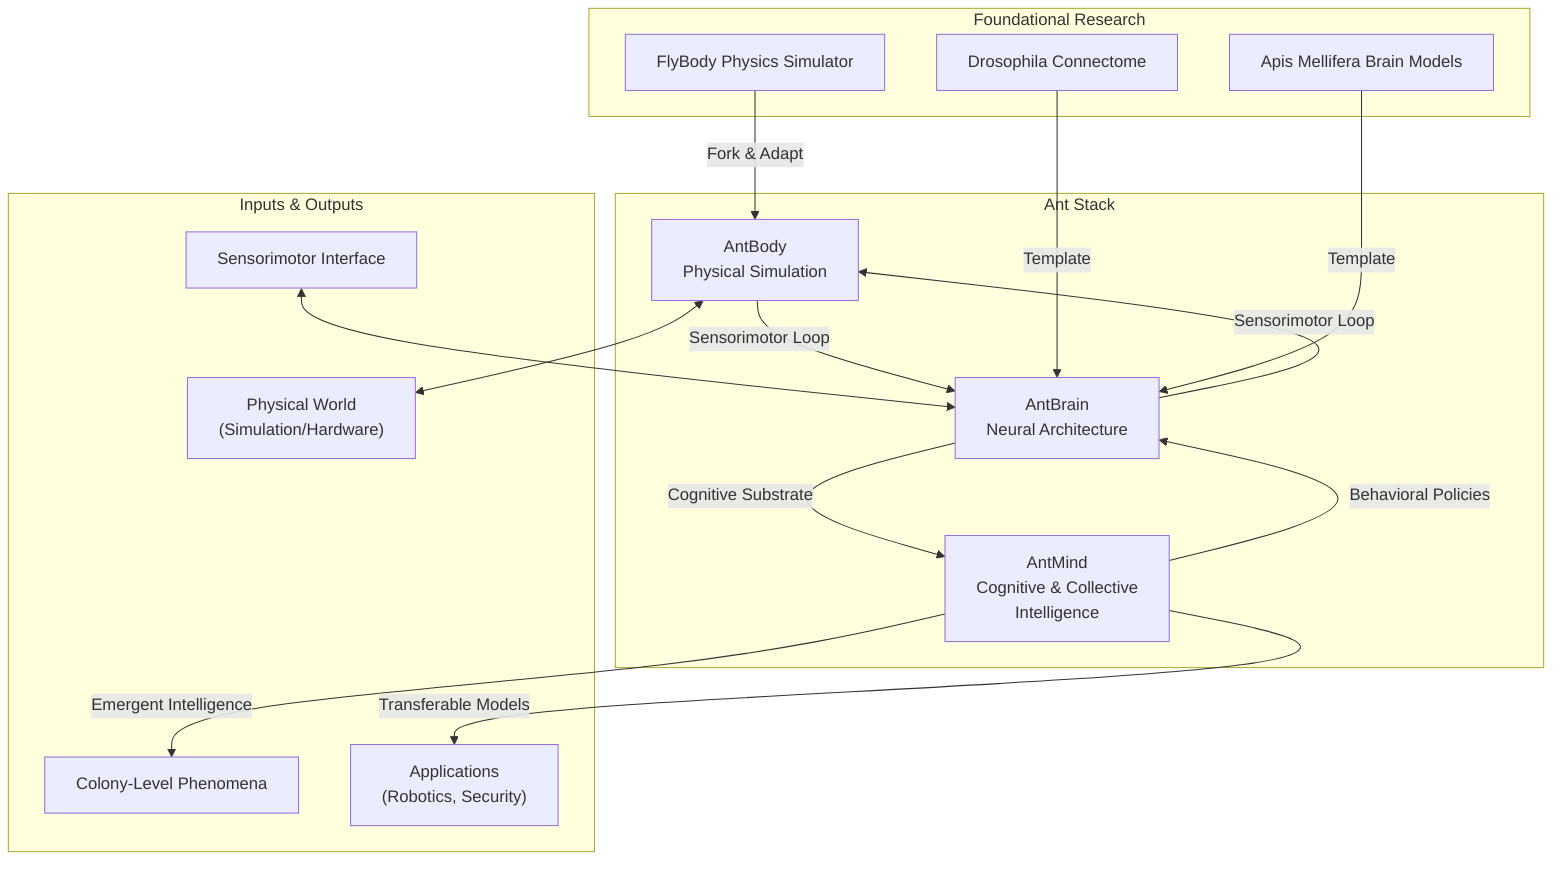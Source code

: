 graph TD
 subgraph "Ant Stack"
 A["AntBody<br/>Physical Simulation"]
 B["AntBrain<br/>Neural Architecture"]
 C["AntMind<br/>Cognitive & Collective<br/>Intelligence"]
end
subgraph "Foundational Research"
 H["Drosophila Connectome"]
 I["Apis Mellifera Brain Models"]
 J["FlyBody Physics Simulator"]
end
subgraph "Inputs & Outputs"
 D["Physical World<br/>(Simulation/Hardware)"]
 E["Sensorimotor Interface"]
 F["Colony-Level Phenomena"]
 G["Applications<br/>(Robotics, Security)"]
end
J -- "Fork & Adapt" --> A
 A -- "Sensorimotor Loop" --> B
 B -- "Sensorimotor Loop" --> A
 A <--> D
 E <--> B
 B -- "Cognitive Substrate" --> C
 C -- "Behavioral Policies" --> B
 C -- "Emergent Intelligence" --> F
 C -- "Transferable Models" --> G
 H -- "Template" --> B
 I -- "Template" --> B